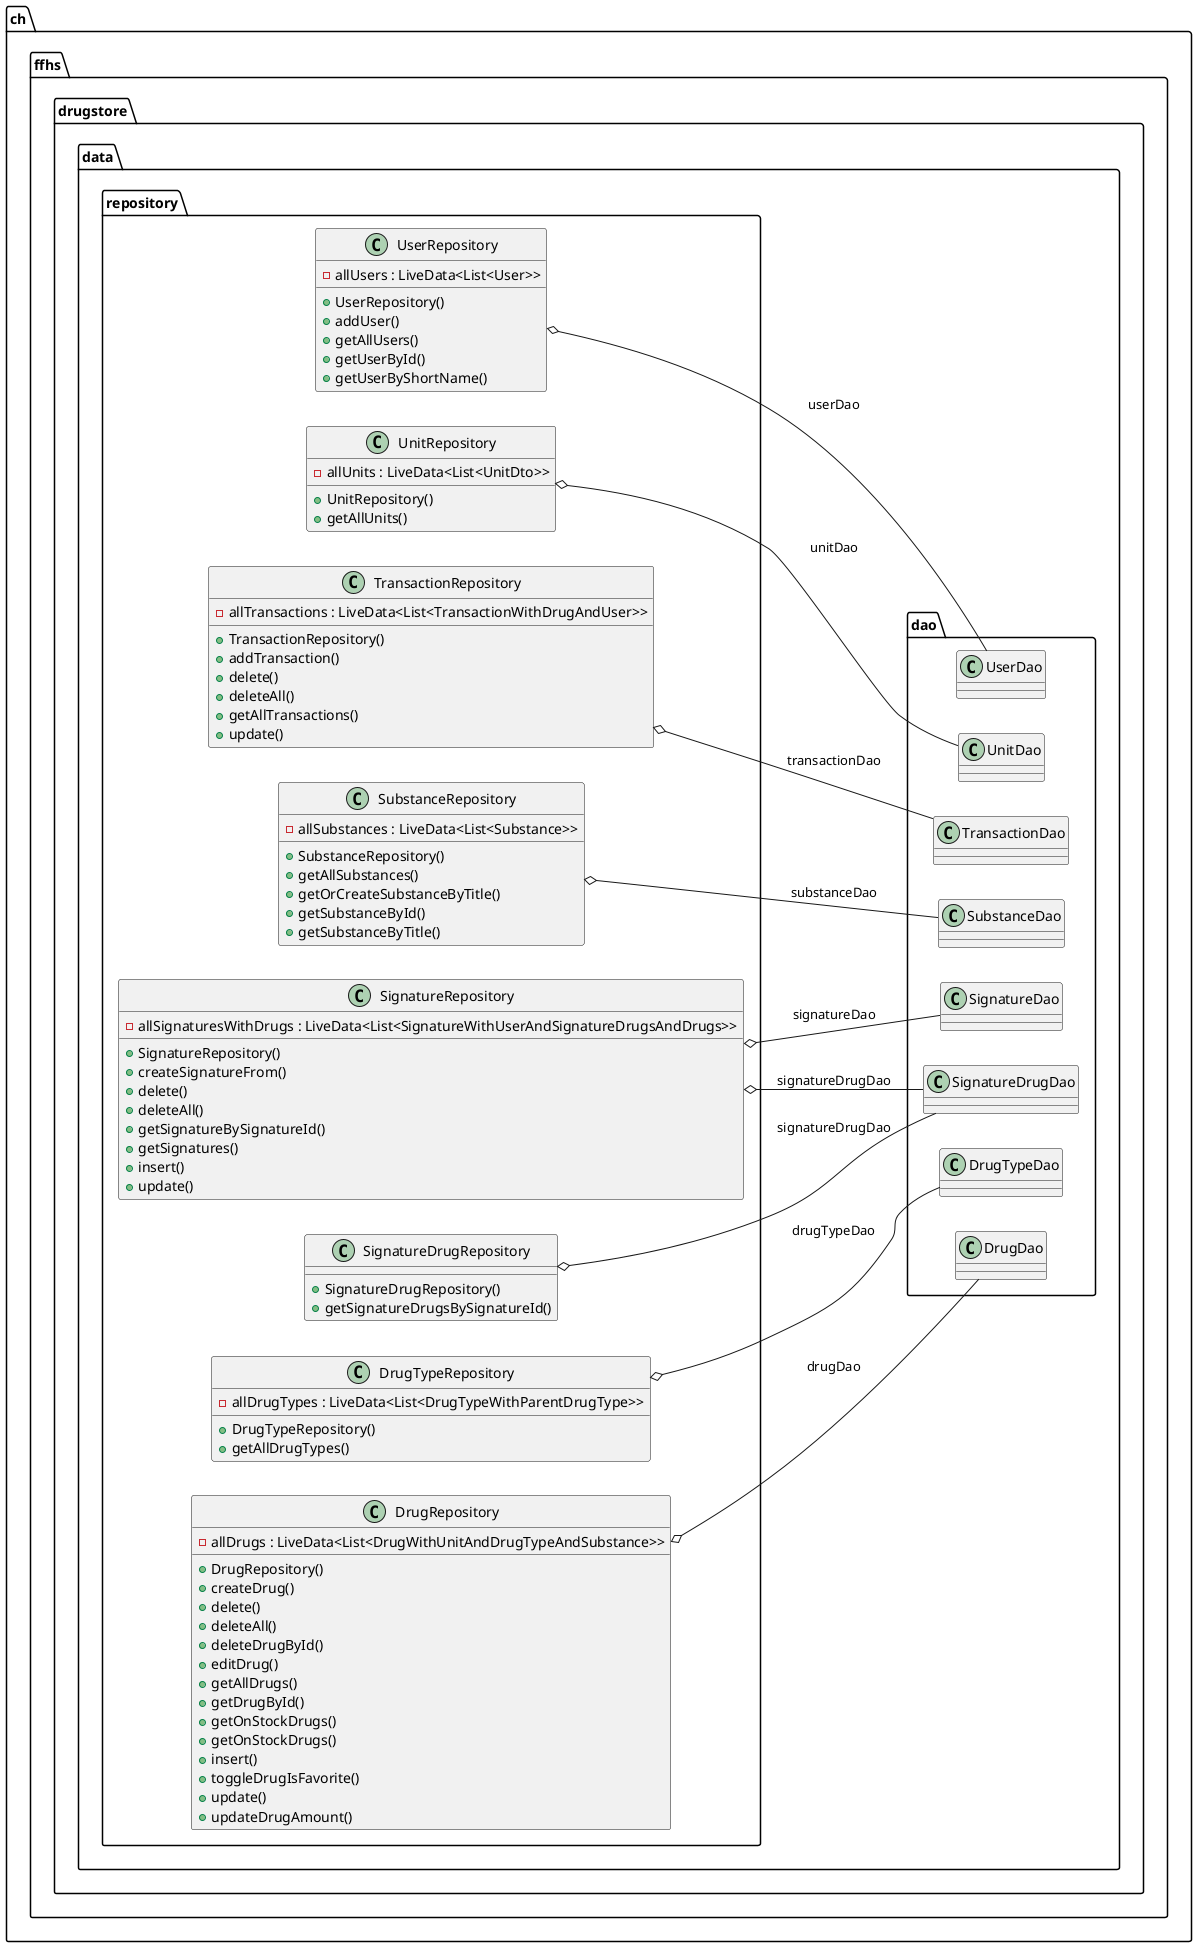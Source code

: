 @startuml
left to right direction

  namespace ch.ffhs.drugstore {
    namespace data {
      namespace repository {
        class ch.ffhs.drugstore.data.repository.DrugRepository {
            - allDrugs : LiveData<List<DrugWithUnitAndDrugTypeAndSubstance>>
            + DrugRepository()
            + createDrug()
            + delete()
            + deleteAll()
            + deleteDrugById()
            + editDrug()
            + getAllDrugs()
            + getDrugById()
            + getOnStockDrugs()
            + getOnStockDrugs()
            + insert()
            + toggleDrugIsFavorite()
            + update()
            + updateDrugAmount()
        }
      }
    }
  }
  

  namespace ch.ffhs.drugstore {
    namespace data {
      namespace repository {
        class ch.ffhs.drugstore.data.repository.DrugTypeRepository {
            - allDrugTypes : LiveData<List<DrugTypeWithParentDrugType>>
            + DrugTypeRepository()
            + getAllDrugTypes()
        }
      }
    }
  }
  

  namespace ch.ffhs.drugstore {
    namespace data {
      namespace repository {
        class ch.ffhs.drugstore.data.repository.SignatureDrugRepository {
            + SignatureDrugRepository()
            + getSignatureDrugsBySignatureId()
        }
      }
    }
  }
  

  namespace ch.ffhs.drugstore {
    namespace data {
      namespace repository {
        class ch.ffhs.drugstore.data.repository.SignatureRepository {
            - allSignaturesWithDrugs : LiveData<List<SignatureWithUserAndSignatureDrugsAndDrugs>>
            + SignatureRepository()
            + createSignatureFrom()
            + delete()
            + deleteAll()
            + getSignatureBySignatureId()
            + getSignatures()
            + insert()
            + update()
        }
      }
    }
  }
  

  namespace ch.ffhs.drugstore {
    namespace data {
      namespace repository {
        class ch.ffhs.drugstore.data.repository.SubstanceRepository {
            - allSubstances : LiveData<List<Substance>>
            + SubstanceRepository()
            + getAllSubstances()
            + getOrCreateSubstanceByTitle()
            + getSubstanceById()
            + getSubstanceByTitle()
        }
      }
    }
  }
  

  namespace ch.ffhs.drugstore {
    namespace data {
      namespace repository {
        class ch.ffhs.drugstore.data.repository.TransactionRepository {
            - allTransactions : LiveData<List<TransactionWithDrugAndUser>>
            + TransactionRepository()
            + addTransaction()
            + delete()
            + deleteAll()
            + getAllTransactions()
            + update()
        }
      }
    }
  }
  

  namespace ch.ffhs.drugstore {
    namespace data {
      namespace repository {
        class ch.ffhs.drugstore.data.repository.UnitRepository {
            - allUnits : LiveData<List<UnitDto>>
            + UnitRepository()
            + getAllUnits()
        }
      }
    }
  }
  

  namespace ch.ffhs.drugstore {
    namespace data {
      namespace repository {
        class ch.ffhs.drugstore.data.repository.UserRepository {
            - allUsers : LiveData<List<User>>
            + UserRepository()
            + addUser()
            + getAllUsers()
            + getUserById()
            + getUserByShortName()
        }
      }
    }
  }
  

  ch.ffhs.drugstore.data.repository.DrugRepository o-- ch.ffhs.drugstore.data.dao.DrugDao : drugDao
  ch.ffhs.drugstore.data.repository.DrugTypeRepository o-- ch.ffhs.drugstore.data.dao.DrugTypeDao : drugTypeDao
  ch.ffhs.drugstore.data.repository.SignatureDrugRepository o-- ch.ffhs.drugstore.data.dao.SignatureDrugDao : signatureDrugDao
  ch.ffhs.drugstore.data.repository.SignatureRepository o-- ch.ffhs.drugstore.data.dao.SignatureDao : signatureDao
  ch.ffhs.drugstore.data.repository.SignatureRepository o-- ch.ffhs.drugstore.data.dao.SignatureDrugDao : signatureDrugDao
  ch.ffhs.drugstore.data.repository.SubstanceRepository o-- ch.ffhs.drugstore.data.dao.SubstanceDao : substanceDao
  ch.ffhs.drugstore.data.repository.TransactionRepository o-- ch.ffhs.drugstore.data.dao.TransactionDao : transactionDao
  ch.ffhs.drugstore.data.repository.UnitRepository o-- ch.ffhs.drugstore.data.dao.UnitDao : unitDao
  ch.ffhs.drugstore.data.repository.UserRepository o-- ch.ffhs.drugstore.data.dao.UserDao : userDao


@enduml
